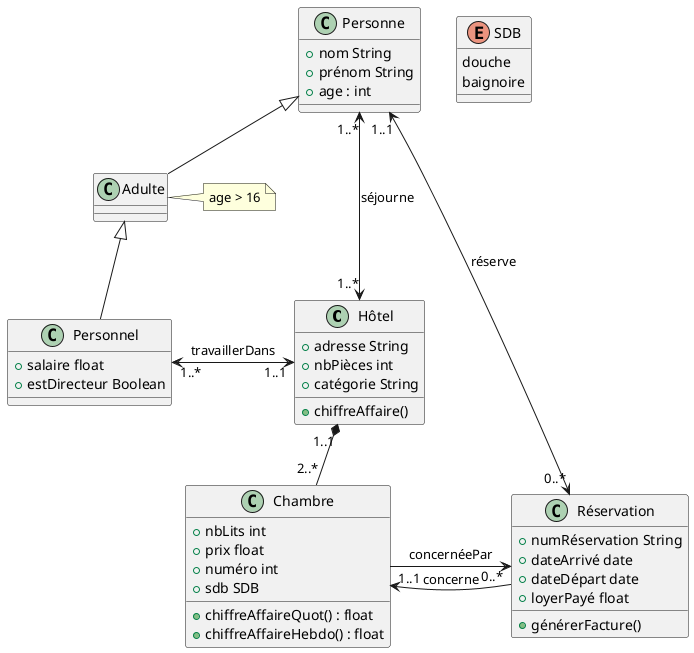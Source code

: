 @startuml
class Hôtel{
    +adresse String
    +nbPièces int
    +catégorie String
    +chiffreAffaire()
}
class Personne{
    +nom String
    +prénom String 
    +age : int
}

class Personnel{
    +salaire float
    +estDirecteur Boolean
}

class Adulte{

}
note right: age > 16
class Chambre{
    +nbLits int
    +prix float
    +numéro int
    +sdb SDB
    +chiffreAffaireQuot() : float
    +chiffreAffaireHebdo() : float
}

class Réservation{
    +numRéservation String
    +dateArrivé date
    +dateDépart date
    +loyerPayé float
    +générerFacture()
}

enum SDB{
    douche
    baignoire
}

Personne <|-- Adulte
Adulte <|-- Personnel
Hôtel "1..1" *-- "2..*" Chambre
Personnel "1..*" <-> "1..1" Hôtel : travaillerDans
Personne "1..*" <-> "1..*" Hôtel :séjourne​
Personne "1..1" <-> "0..*" Réservation : réserve
Chambre -> "0..*" Réservation : concernéePar
Réservation -> "1..1" Chambre : concerne


@enduml